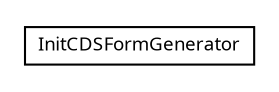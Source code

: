 #!/usr/local/bin/dot
#
# Class diagram 
# Generated by UMLGraph version R5_6 (http://www.umlgraph.org/)
#

digraph G {
	edge [fontname="Trebuchet MS",fontsize=10,labelfontname="Trebuchet MS",labelfontsize=10];
	node [fontname="Trebuchet MS",fontsize=10,shape=plaintext];
	nodesep=0.25;
	ranksep=0.5;
	// se.cambio.cds.formgen.view.InitCDSFormGenerator
	c56155 [label=<<table title="se.cambio.cds.formgen.view.InitCDSFormGenerator" border="0" cellborder="1" cellspacing="0" cellpadding="2" port="p" href="./InitCDSFormGenerator.html">
		<tr><td><table border="0" cellspacing="0" cellpadding="1">
<tr><td align="center" balign="center"><font face="Trebuchet MS"> InitCDSFormGenerator </font></td></tr>
		</table></td></tr>
		</table>>, URL="./InitCDSFormGenerator.html", fontname="Trebuchet MS", fontcolor="black", fontsize=9.0];
}

